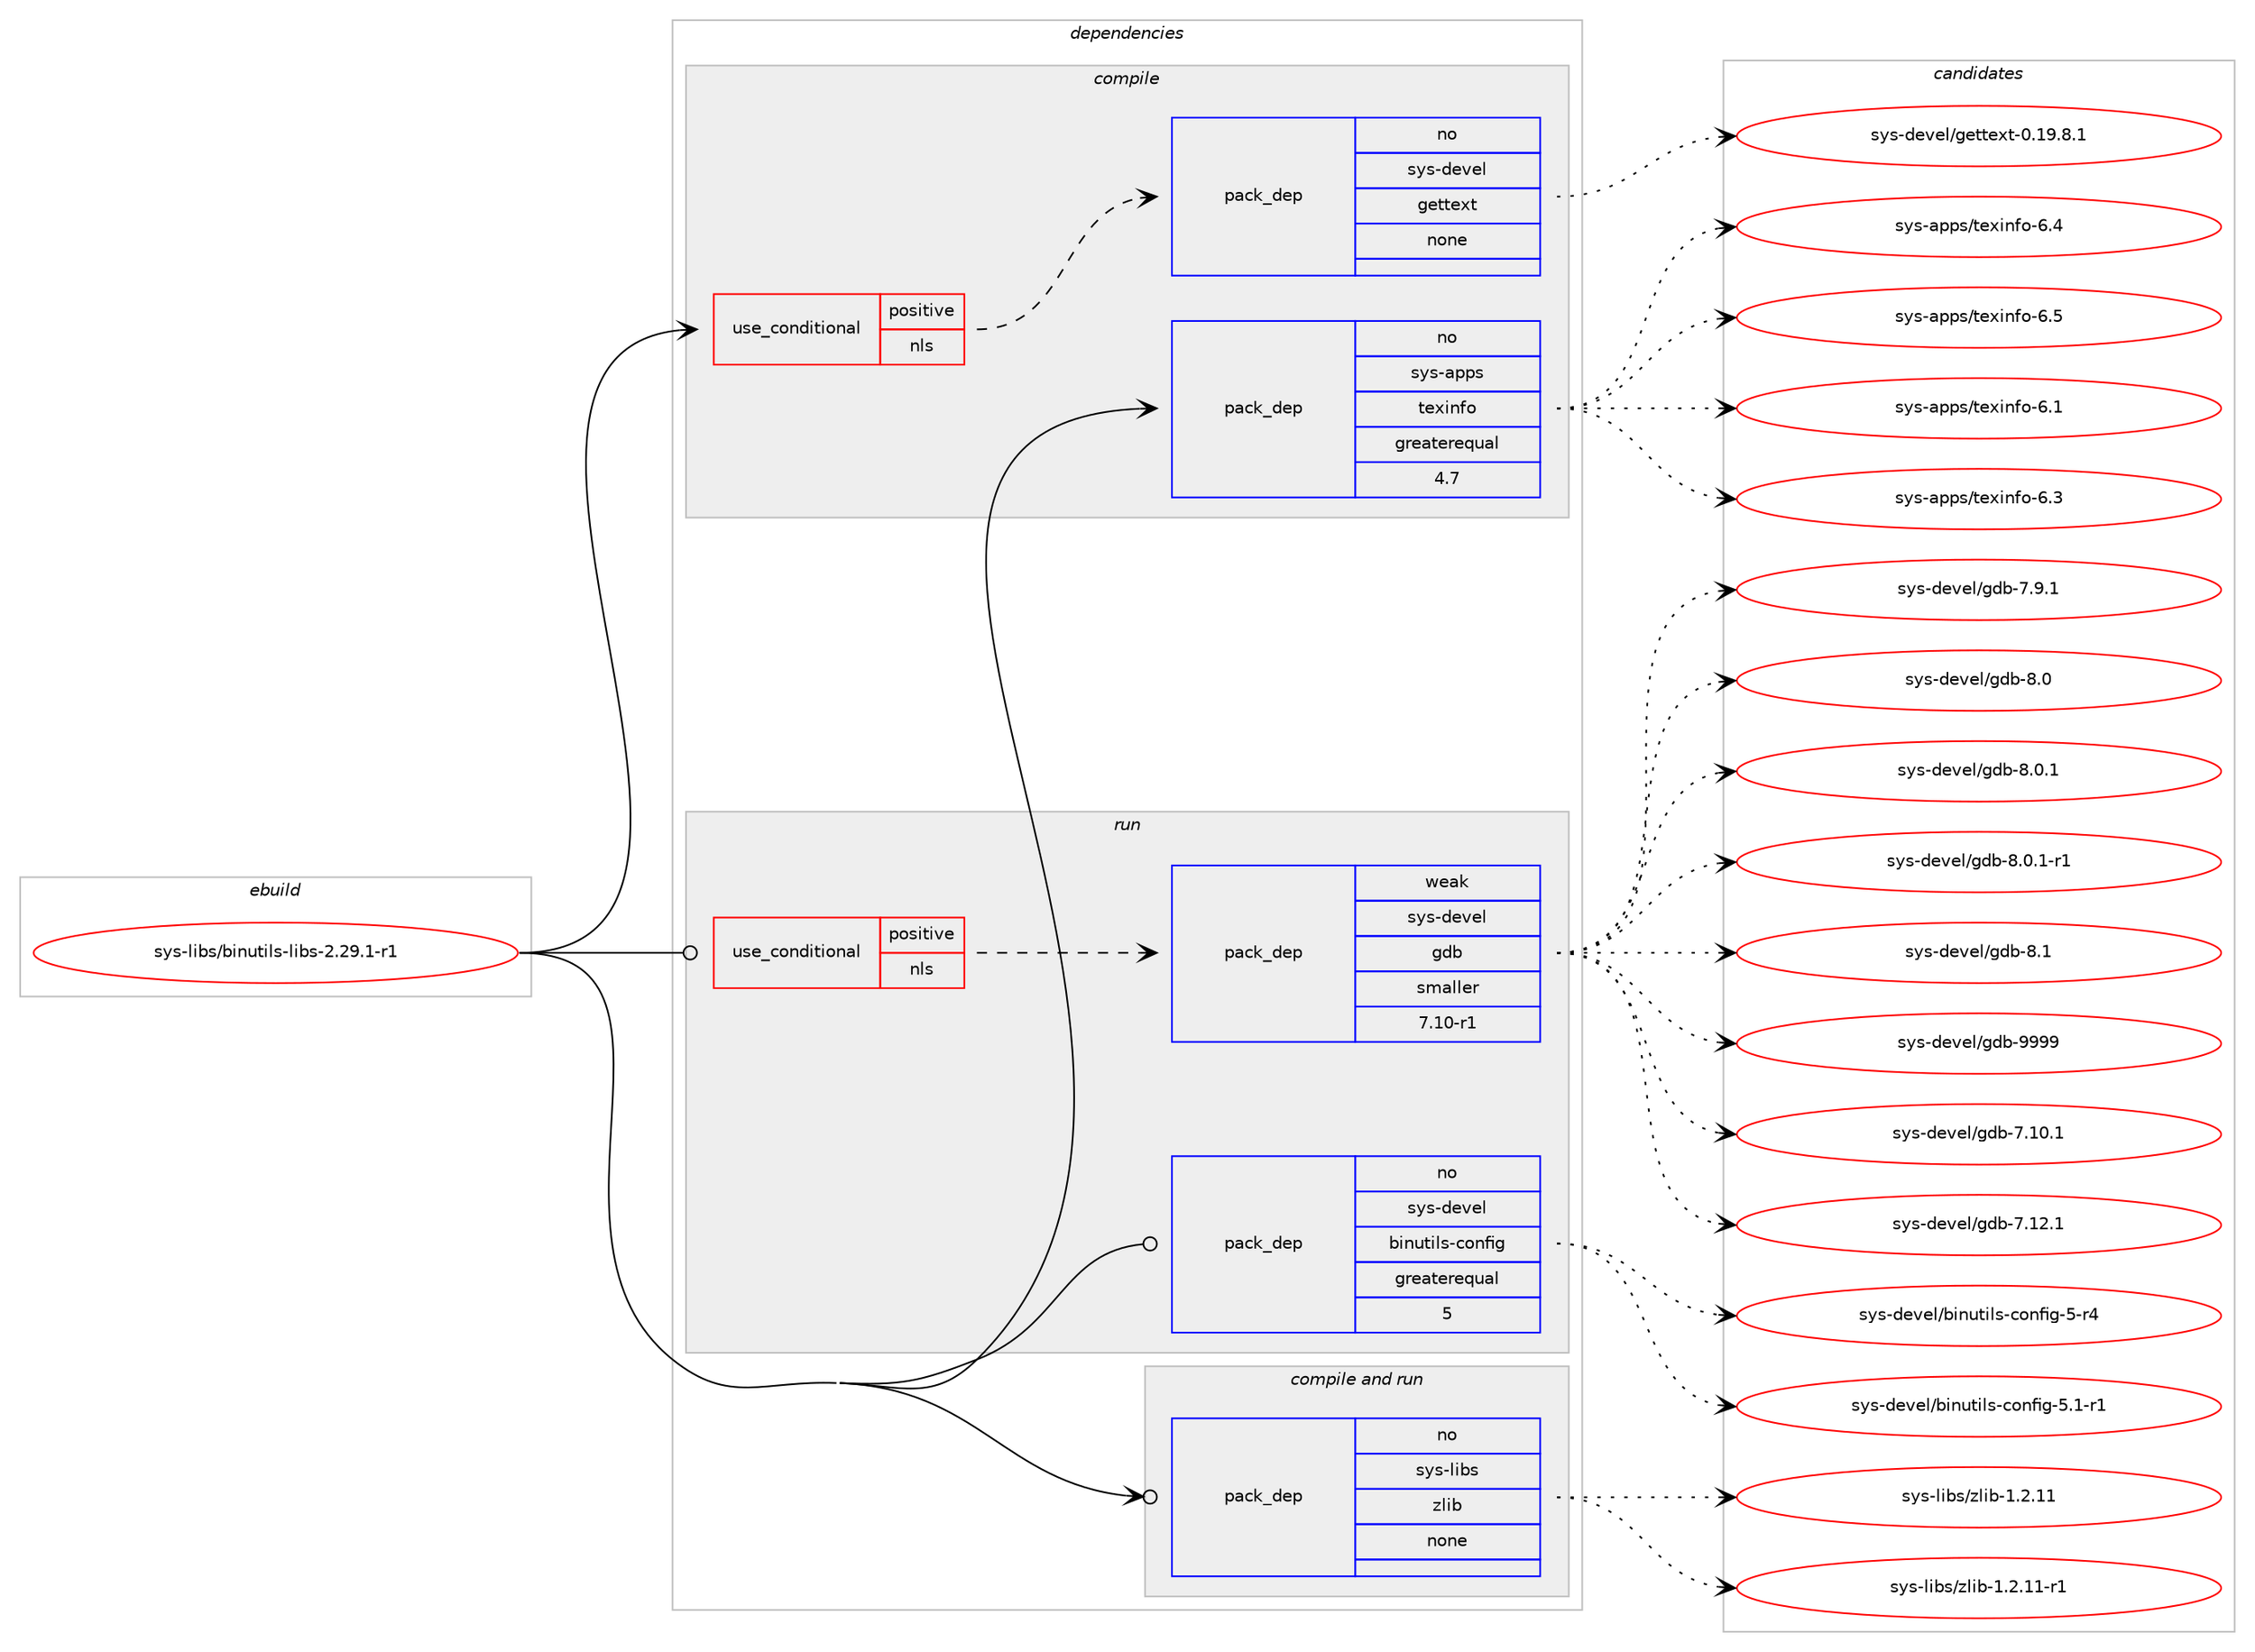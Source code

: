 digraph prolog {

# *************
# Graph options
# *************

newrank=true;
concentrate=true;
compound=true;
graph [rankdir=LR,fontname=Helvetica,fontsize=10,ranksep=1.5];#, ranksep=2.5, nodesep=0.2];
edge  [arrowhead=vee];
node  [fontname=Helvetica,fontsize=10];

# **********
# The ebuild
# **********

subgraph cluster_leftcol {
color=gray;
rank=same;
label=<<i>ebuild</i>>;
id [label="sys-libs/binutils-libs-2.29.1-r1", color=red, width=4, href="../sys-libs/binutils-libs-2.29.1-r1.svg"];
}

# ****************
# The dependencies
# ****************

subgraph cluster_midcol {
color=gray;
label=<<i>dependencies</i>>;
subgraph cluster_compile {
fillcolor="#eeeeee";
style=filled;
label=<<i>compile</i>>;
subgraph cond1095 {
dependency8552 [label=<<TABLE BORDER="0" CELLBORDER="1" CELLSPACING="0" CELLPADDING="4"><TR><TD ROWSPAN="3" CELLPADDING="10">use_conditional</TD></TR><TR><TD>positive</TD></TR><TR><TD>nls</TD></TR></TABLE>>, shape=none, color=red];
subgraph pack7388 {
dependency8553 [label=<<TABLE BORDER="0" CELLBORDER="1" CELLSPACING="0" CELLPADDING="4" WIDTH="220"><TR><TD ROWSPAN="6" CELLPADDING="30">pack_dep</TD></TR><TR><TD WIDTH="110">no</TD></TR><TR><TD>sys-devel</TD></TR><TR><TD>gettext</TD></TR><TR><TD>none</TD></TR><TR><TD></TD></TR></TABLE>>, shape=none, color=blue];
}
dependency8552:e -> dependency8553:w [weight=20,style="dashed",arrowhead="vee"];
}
id:e -> dependency8552:w [weight=20,style="solid",arrowhead="vee"];
subgraph pack7389 {
dependency8554 [label=<<TABLE BORDER="0" CELLBORDER="1" CELLSPACING="0" CELLPADDING="4" WIDTH="220"><TR><TD ROWSPAN="6" CELLPADDING="30">pack_dep</TD></TR><TR><TD WIDTH="110">no</TD></TR><TR><TD>sys-apps</TD></TR><TR><TD>texinfo</TD></TR><TR><TD>greaterequal</TD></TR><TR><TD>4.7</TD></TR></TABLE>>, shape=none, color=blue];
}
id:e -> dependency8554:w [weight=20,style="solid",arrowhead="vee"];
}
subgraph cluster_compileandrun {
fillcolor="#eeeeee";
style=filled;
label=<<i>compile and run</i>>;
subgraph pack7390 {
dependency8555 [label=<<TABLE BORDER="0" CELLBORDER="1" CELLSPACING="0" CELLPADDING="4" WIDTH="220"><TR><TD ROWSPAN="6" CELLPADDING="30">pack_dep</TD></TR><TR><TD WIDTH="110">no</TD></TR><TR><TD>sys-libs</TD></TR><TR><TD>zlib</TD></TR><TR><TD>none</TD></TR><TR><TD></TD></TR></TABLE>>, shape=none, color=blue];
}
id:e -> dependency8555:w [weight=20,style="solid",arrowhead="odotvee"];
}
subgraph cluster_run {
fillcolor="#eeeeee";
style=filled;
label=<<i>run</i>>;
subgraph cond1096 {
dependency8556 [label=<<TABLE BORDER="0" CELLBORDER="1" CELLSPACING="0" CELLPADDING="4"><TR><TD ROWSPAN="3" CELLPADDING="10">use_conditional</TD></TR><TR><TD>positive</TD></TR><TR><TD>nls</TD></TR></TABLE>>, shape=none, color=red];
subgraph pack7391 {
dependency8557 [label=<<TABLE BORDER="0" CELLBORDER="1" CELLSPACING="0" CELLPADDING="4" WIDTH="220"><TR><TD ROWSPAN="6" CELLPADDING="30">pack_dep</TD></TR><TR><TD WIDTH="110">weak</TD></TR><TR><TD>sys-devel</TD></TR><TR><TD>gdb</TD></TR><TR><TD>smaller</TD></TR><TR><TD>7.10-r1</TD></TR></TABLE>>, shape=none, color=blue];
}
dependency8556:e -> dependency8557:w [weight=20,style="dashed",arrowhead="vee"];
}
id:e -> dependency8556:w [weight=20,style="solid",arrowhead="odot"];
subgraph pack7392 {
dependency8558 [label=<<TABLE BORDER="0" CELLBORDER="1" CELLSPACING="0" CELLPADDING="4" WIDTH="220"><TR><TD ROWSPAN="6" CELLPADDING="30">pack_dep</TD></TR><TR><TD WIDTH="110">no</TD></TR><TR><TD>sys-devel</TD></TR><TR><TD>binutils-config</TD></TR><TR><TD>greaterequal</TD></TR><TR><TD>5</TD></TR></TABLE>>, shape=none, color=blue];
}
id:e -> dependency8558:w [weight=20,style="solid",arrowhead="odot"];
}
}

# **************
# The candidates
# **************

subgraph cluster_choices {
rank=same;
color=gray;
label=<<i>candidates</i>>;

subgraph choice7388 {
color=black;
nodesep=1;
choice1151211154510010111810110847103101116116101120116454846495746564649 [label="sys-devel/gettext-0.19.8.1", color=red, width=4,href="../sys-devel/gettext-0.19.8.1.svg"];
dependency8553:e -> choice1151211154510010111810110847103101116116101120116454846495746564649:w [style=dotted,weight="100"];
}
subgraph choice7389 {
color=black;
nodesep=1;
choice11512111545971121121154711610112010511010211145544649 [label="sys-apps/texinfo-6.1", color=red, width=4,href="../sys-apps/texinfo-6.1.svg"];
choice11512111545971121121154711610112010511010211145544651 [label="sys-apps/texinfo-6.3", color=red, width=4,href="../sys-apps/texinfo-6.3.svg"];
choice11512111545971121121154711610112010511010211145544652 [label="sys-apps/texinfo-6.4", color=red, width=4,href="../sys-apps/texinfo-6.4.svg"];
choice11512111545971121121154711610112010511010211145544653 [label="sys-apps/texinfo-6.5", color=red, width=4,href="../sys-apps/texinfo-6.5.svg"];
dependency8554:e -> choice11512111545971121121154711610112010511010211145544649:w [style=dotted,weight="100"];
dependency8554:e -> choice11512111545971121121154711610112010511010211145544651:w [style=dotted,weight="100"];
dependency8554:e -> choice11512111545971121121154711610112010511010211145544652:w [style=dotted,weight="100"];
dependency8554:e -> choice11512111545971121121154711610112010511010211145544653:w [style=dotted,weight="100"];
}
subgraph choice7390 {
color=black;
nodesep=1;
choice1151211154510810598115471221081059845494650464949 [label="sys-libs/zlib-1.2.11", color=red, width=4,href="../sys-libs/zlib-1.2.11.svg"];
choice11512111545108105981154712210810598454946504649494511449 [label="sys-libs/zlib-1.2.11-r1", color=red, width=4,href="../sys-libs/zlib-1.2.11-r1.svg"];
dependency8555:e -> choice1151211154510810598115471221081059845494650464949:w [style=dotted,weight="100"];
dependency8555:e -> choice11512111545108105981154712210810598454946504649494511449:w [style=dotted,weight="100"];
}
subgraph choice7391 {
color=black;
nodesep=1;
choice11512111545100101118101108471031009845554649484649 [label="sys-devel/gdb-7.10.1", color=red, width=4,href="../sys-devel/gdb-7.10.1.svg"];
choice11512111545100101118101108471031009845554649504649 [label="sys-devel/gdb-7.12.1", color=red, width=4,href="../sys-devel/gdb-7.12.1.svg"];
choice115121115451001011181011084710310098455546574649 [label="sys-devel/gdb-7.9.1", color=red, width=4,href="../sys-devel/gdb-7.9.1.svg"];
choice11512111545100101118101108471031009845564648 [label="sys-devel/gdb-8.0", color=red, width=4,href="../sys-devel/gdb-8.0.svg"];
choice115121115451001011181011084710310098455646484649 [label="sys-devel/gdb-8.0.1", color=red, width=4,href="../sys-devel/gdb-8.0.1.svg"];
choice1151211154510010111810110847103100984556464846494511449 [label="sys-devel/gdb-8.0.1-r1", color=red, width=4,href="../sys-devel/gdb-8.0.1-r1.svg"];
choice11512111545100101118101108471031009845564649 [label="sys-devel/gdb-8.1", color=red, width=4,href="../sys-devel/gdb-8.1.svg"];
choice1151211154510010111810110847103100984557575757 [label="sys-devel/gdb-9999", color=red, width=4,href="../sys-devel/gdb-9999.svg"];
dependency8557:e -> choice11512111545100101118101108471031009845554649484649:w [style=dotted,weight="100"];
dependency8557:e -> choice11512111545100101118101108471031009845554649504649:w [style=dotted,weight="100"];
dependency8557:e -> choice115121115451001011181011084710310098455546574649:w [style=dotted,weight="100"];
dependency8557:e -> choice11512111545100101118101108471031009845564648:w [style=dotted,weight="100"];
dependency8557:e -> choice115121115451001011181011084710310098455646484649:w [style=dotted,weight="100"];
dependency8557:e -> choice1151211154510010111810110847103100984556464846494511449:w [style=dotted,weight="100"];
dependency8557:e -> choice11512111545100101118101108471031009845564649:w [style=dotted,weight="100"];
dependency8557:e -> choice1151211154510010111810110847103100984557575757:w [style=dotted,weight="100"];
}
subgraph choice7392 {
color=black;
nodesep=1;
choice115121115451001011181011084798105110117116105108115459911111010210510345534511452 [label="sys-devel/binutils-config-5-r4", color=red, width=4,href="../sys-devel/binutils-config-5-r4.svg"];
choice1151211154510010111810110847981051101171161051081154599111110102105103455346494511449 [label="sys-devel/binutils-config-5.1-r1", color=red, width=4,href="../sys-devel/binutils-config-5.1-r1.svg"];
dependency8558:e -> choice115121115451001011181011084798105110117116105108115459911111010210510345534511452:w [style=dotted,weight="100"];
dependency8558:e -> choice1151211154510010111810110847981051101171161051081154599111110102105103455346494511449:w [style=dotted,weight="100"];
}
}

}
